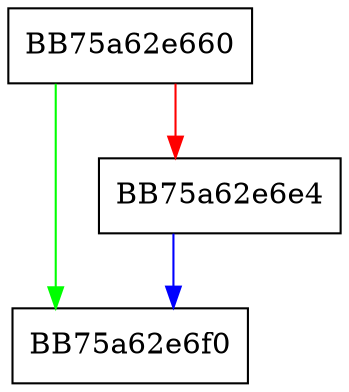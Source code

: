 digraph KERNEL32_DLL_GetCommandLineA {
  node [shape="box"];
  graph [splines=ortho];
  BB75a62e660 -> BB75a62e6f0 [color="green"];
  BB75a62e660 -> BB75a62e6e4 [color="red"];
  BB75a62e6e4 -> BB75a62e6f0 [color="blue"];
}